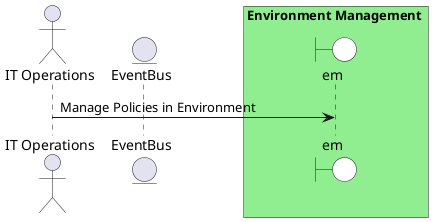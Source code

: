 @startuml

actor "IT Operations"


entity EventBus

box Environment Management #lightgreen
    boundary em #white
end box



"IT Operations" -> em: Manage Policies in Environment



@enduml
